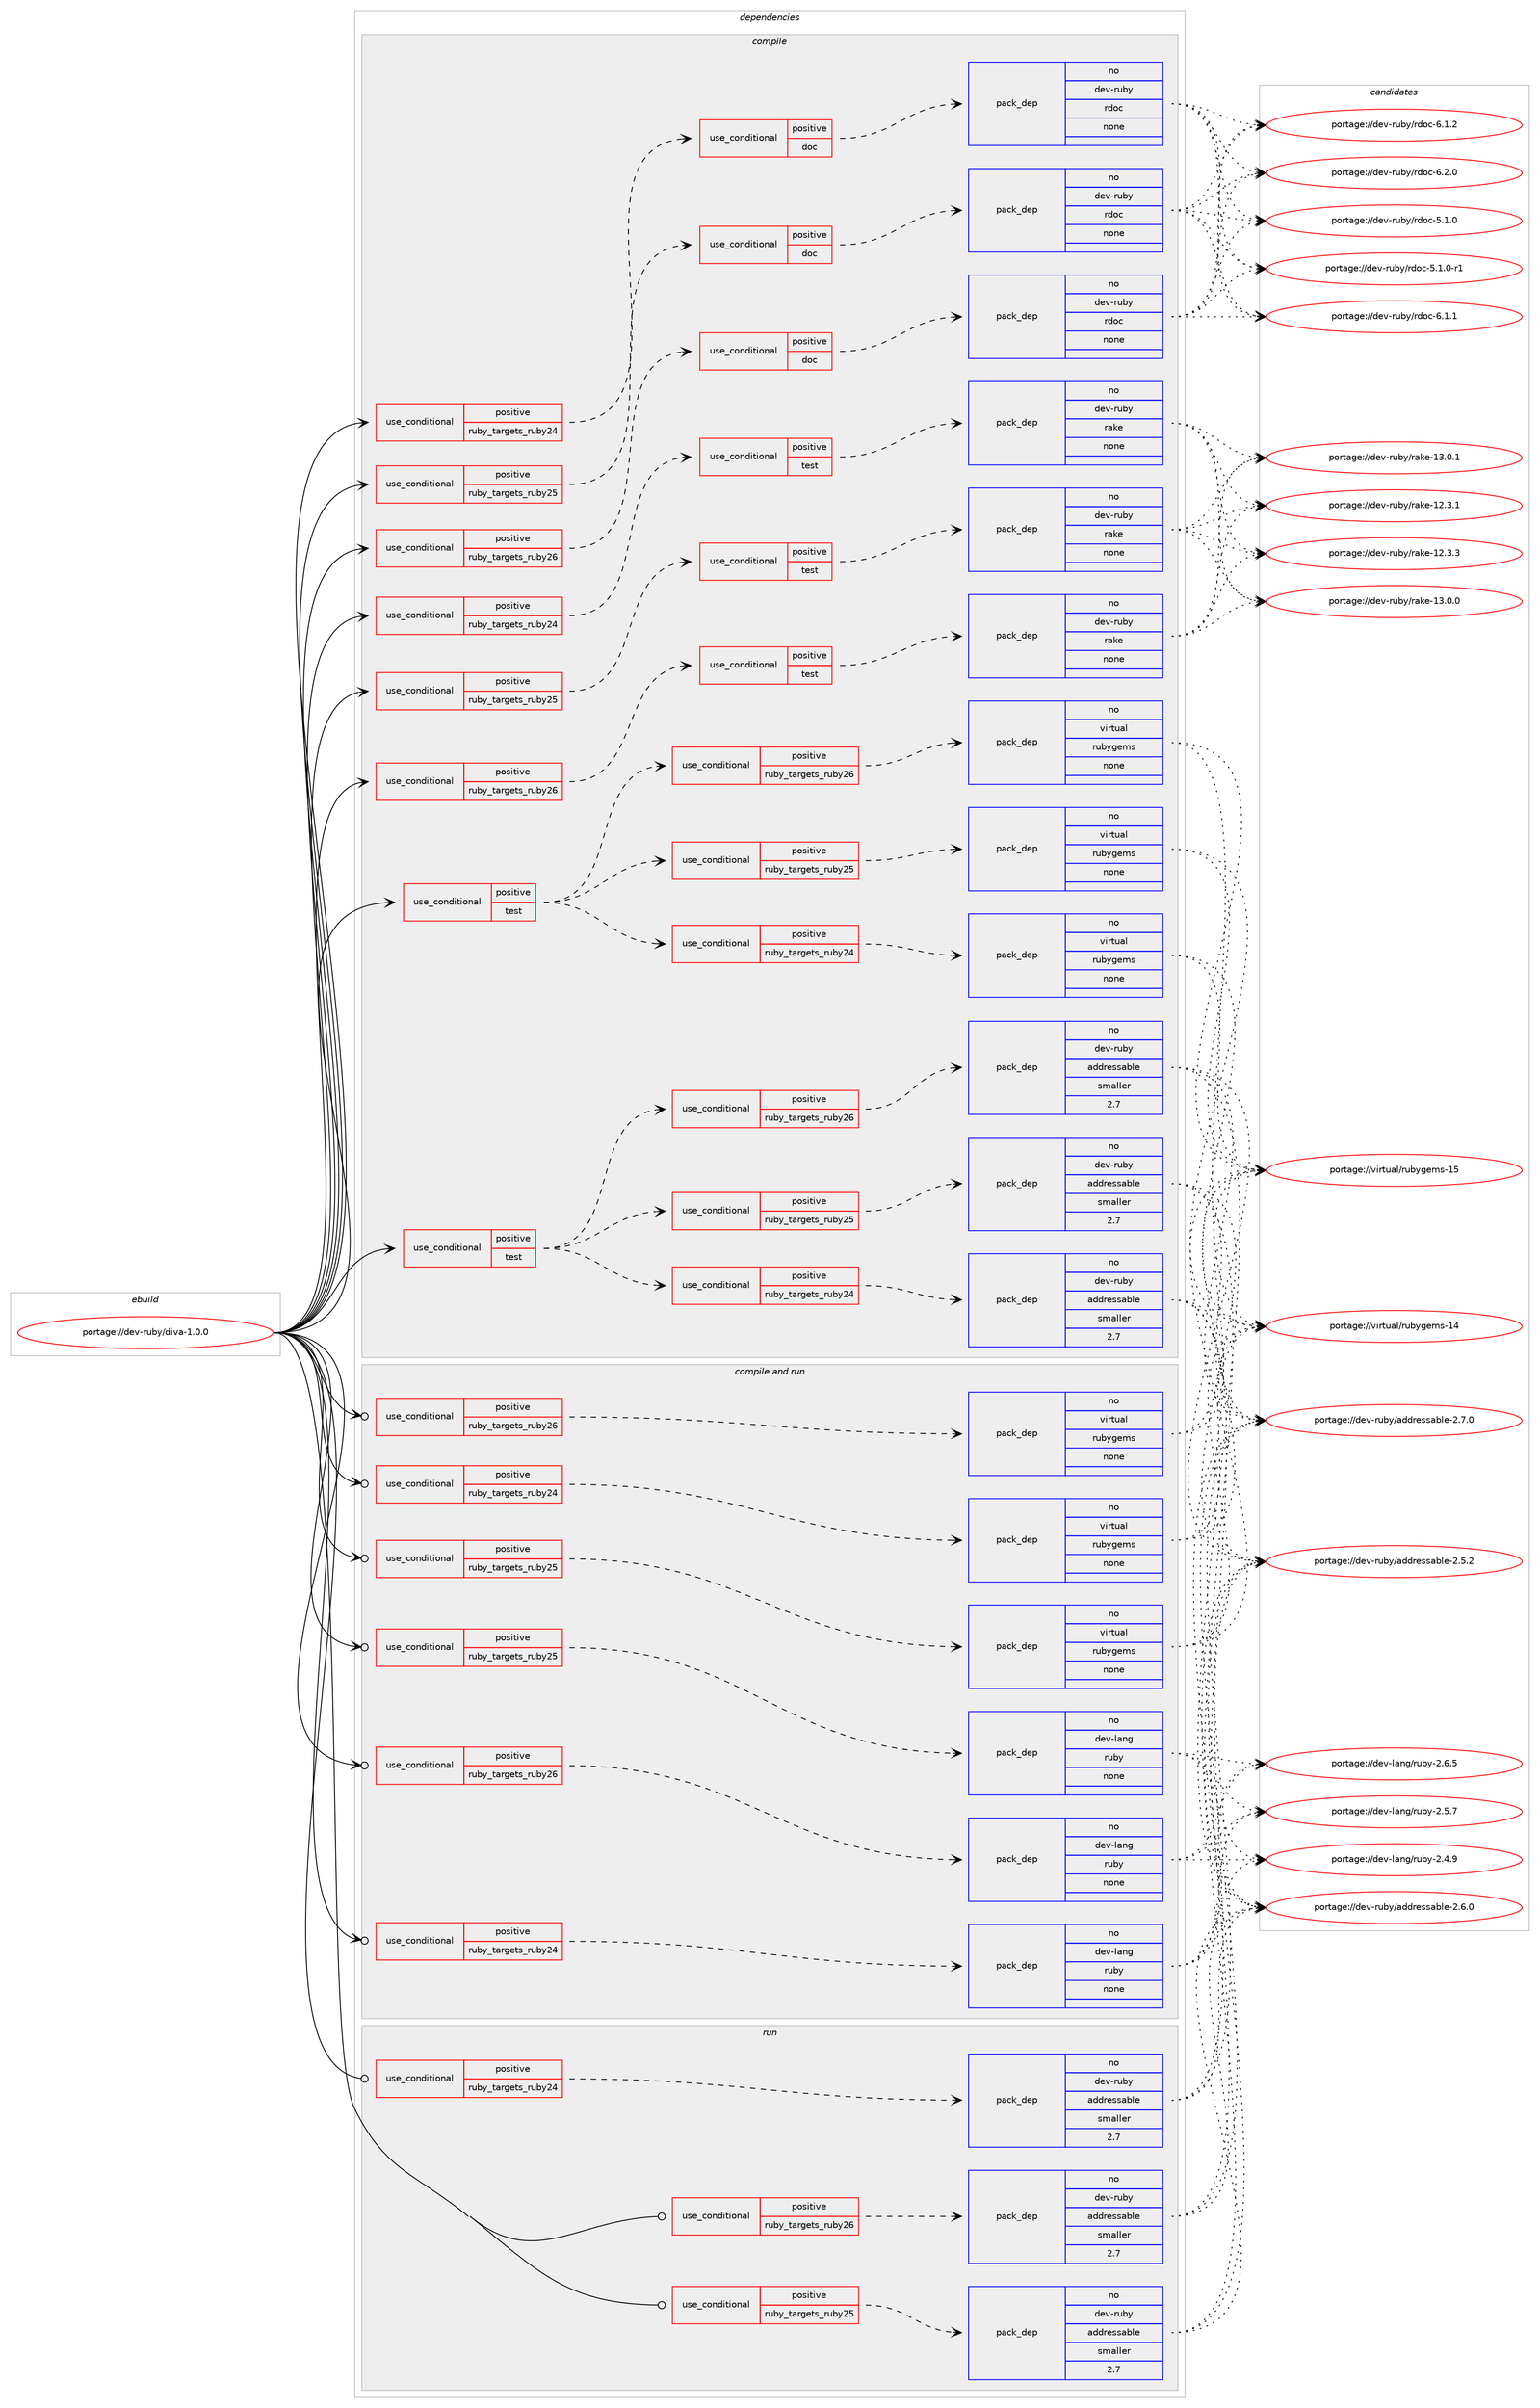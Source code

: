 digraph prolog {

# *************
# Graph options
# *************

newrank=true;
concentrate=true;
compound=true;
graph [rankdir=LR,fontname=Helvetica,fontsize=10,ranksep=1.5];#, ranksep=2.5, nodesep=0.2];
edge  [arrowhead=vee];
node  [fontname=Helvetica,fontsize=10];

# **********
# The ebuild
# **********

subgraph cluster_leftcol {
color=gray;
rank=same;
label=<<i>ebuild</i>>;
id [label="portage://dev-ruby/diva-1.0.0", color=red, width=4, href="../dev-ruby/diva-1.0.0.svg"];
}

# ****************
# The dependencies
# ****************

subgraph cluster_midcol {
color=gray;
label=<<i>dependencies</i>>;
subgraph cluster_compile {
fillcolor="#eeeeee";
style=filled;
label=<<i>compile</i>>;
subgraph cond50795 {
dependency218414 [label=<<TABLE BORDER="0" CELLBORDER="1" CELLSPACING="0" CELLPADDING="4"><TR><TD ROWSPAN="3" CELLPADDING="10">use_conditional</TD></TR><TR><TD>positive</TD></TR><TR><TD>ruby_targets_ruby24</TD></TR></TABLE>>, shape=none, color=red];
subgraph cond50796 {
dependency218415 [label=<<TABLE BORDER="0" CELLBORDER="1" CELLSPACING="0" CELLPADDING="4"><TR><TD ROWSPAN="3" CELLPADDING="10">use_conditional</TD></TR><TR><TD>positive</TD></TR><TR><TD>doc</TD></TR></TABLE>>, shape=none, color=red];
subgraph pack164138 {
dependency218416 [label=<<TABLE BORDER="0" CELLBORDER="1" CELLSPACING="0" CELLPADDING="4" WIDTH="220"><TR><TD ROWSPAN="6" CELLPADDING="30">pack_dep</TD></TR><TR><TD WIDTH="110">no</TD></TR><TR><TD>dev-ruby</TD></TR><TR><TD>rdoc</TD></TR><TR><TD>none</TD></TR><TR><TD></TD></TR></TABLE>>, shape=none, color=blue];
}
dependency218415:e -> dependency218416:w [weight=20,style="dashed",arrowhead="vee"];
}
dependency218414:e -> dependency218415:w [weight=20,style="dashed",arrowhead="vee"];
}
id:e -> dependency218414:w [weight=20,style="solid",arrowhead="vee"];
subgraph cond50797 {
dependency218417 [label=<<TABLE BORDER="0" CELLBORDER="1" CELLSPACING="0" CELLPADDING="4"><TR><TD ROWSPAN="3" CELLPADDING="10">use_conditional</TD></TR><TR><TD>positive</TD></TR><TR><TD>ruby_targets_ruby24</TD></TR></TABLE>>, shape=none, color=red];
subgraph cond50798 {
dependency218418 [label=<<TABLE BORDER="0" CELLBORDER="1" CELLSPACING="0" CELLPADDING="4"><TR><TD ROWSPAN="3" CELLPADDING="10">use_conditional</TD></TR><TR><TD>positive</TD></TR><TR><TD>test</TD></TR></TABLE>>, shape=none, color=red];
subgraph pack164139 {
dependency218419 [label=<<TABLE BORDER="0" CELLBORDER="1" CELLSPACING="0" CELLPADDING="4" WIDTH="220"><TR><TD ROWSPAN="6" CELLPADDING="30">pack_dep</TD></TR><TR><TD WIDTH="110">no</TD></TR><TR><TD>dev-ruby</TD></TR><TR><TD>rake</TD></TR><TR><TD>none</TD></TR><TR><TD></TD></TR></TABLE>>, shape=none, color=blue];
}
dependency218418:e -> dependency218419:w [weight=20,style="dashed",arrowhead="vee"];
}
dependency218417:e -> dependency218418:w [weight=20,style="dashed",arrowhead="vee"];
}
id:e -> dependency218417:w [weight=20,style="solid",arrowhead="vee"];
subgraph cond50799 {
dependency218420 [label=<<TABLE BORDER="0" CELLBORDER="1" CELLSPACING="0" CELLPADDING="4"><TR><TD ROWSPAN="3" CELLPADDING="10">use_conditional</TD></TR><TR><TD>positive</TD></TR><TR><TD>ruby_targets_ruby25</TD></TR></TABLE>>, shape=none, color=red];
subgraph cond50800 {
dependency218421 [label=<<TABLE BORDER="0" CELLBORDER="1" CELLSPACING="0" CELLPADDING="4"><TR><TD ROWSPAN="3" CELLPADDING="10">use_conditional</TD></TR><TR><TD>positive</TD></TR><TR><TD>doc</TD></TR></TABLE>>, shape=none, color=red];
subgraph pack164140 {
dependency218422 [label=<<TABLE BORDER="0" CELLBORDER="1" CELLSPACING="0" CELLPADDING="4" WIDTH="220"><TR><TD ROWSPAN="6" CELLPADDING="30">pack_dep</TD></TR><TR><TD WIDTH="110">no</TD></TR><TR><TD>dev-ruby</TD></TR><TR><TD>rdoc</TD></TR><TR><TD>none</TD></TR><TR><TD></TD></TR></TABLE>>, shape=none, color=blue];
}
dependency218421:e -> dependency218422:w [weight=20,style="dashed",arrowhead="vee"];
}
dependency218420:e -> dependency218421:w [weight=20,style="dashed",arrowhead="vee"];
}
id:e -> dependency218420:w [weight=20,style="solid",arrowhead="vee"];
subgraph cond50801 {
dependency218423 [label=<<TABLE BORDER="0" CELLBORDER="1" CELLSPACING="0" CELLPADDING="4"><TR><TD ROWSPAN="3" CELLPADDING="10">use_conditional</TD></TR><TR><TD>positive</TD></TR><TR><TD>ruby_targets_ruby25</TD></TR></TABLE>>, shape=none, color=red];
subgraph cond50802 {
dependency218424 [label=<<TABLE BORDER="0" CELLBORDER="1" CELLSPACING="0" CELLPADDING="4"><TR><TD ROWSPAN="3" CELLPADDING="10">use_conditional</TD></TR><TR><TD>positive</TD></TR><TR><TD>test</TD></TR></TABLE>>, shape=none, color=red];
subgraph pack164141 {
dependency218425 [label=<<TABLE BORDER="0" CELLBORDER="1" CELLSPACING="0" CELLPADDING="4" WIDTH="220"><TR><TD ROWSPAN="6" CELLPADDING="30">pack_dep</TD></TR><TR><TD WIDTH="110">no</TD></TR><TR><TD>dev-ruby</TD></TR><TR><TD>rake</TD></TR><TR><TD>none</TD></TR><TR><TD></TD></TR></TABLE>>, shape=none, color=blue];
}
dependency218424:e -> dependency218425:w [weight=20,style="dashed",arrowhead="vee"];
}
dependency218423:e -> dependency218424:w [weight=20,style="dashed",arrowhead="vee"];
}
id:e -> dependency218423:w [weight=20,style="solid",arrowhead="vee"];
subgraph cond50803 {
dependency218426 [label=<<TABLE BORDER="0" CELLBORDER="1" CELLSPACING="0" CELLPADDING="4"><TR><TD ROWSPAN="3" CELLPADDING="10">use_conditional</TD></TR><TR><TD>positive</TD></TR><TR><TD>ruby_targets_ruby26</TD></TR></TABLE>>, shape=none, color=red];
subgraph cond50804 {
dependency218427 [label=<<TABLE BORDER="0" CELLBORDER="1" CELLSPACING="0" CELLPADDING="4"><TR><TD ROWSPAN="3" CELLPADDING="10">use_conditional</TD></TR><TR><TD>positive</TD></TR><TR><TD>doc</TD></TR></TABLE>>, shape=none, color=red];
subgraph pack164142 {
dependency218428 [label=<<TABLE BORDER="0" CELLBORDER="1" CELLSPACING="0" CELLPADDING="4" WIDTH="220"><TR><TD ROWSPAN="6" CELLPADDING="30">pack_dep</TD></TR><TR><TD WIDTH="110">no</TD></TR><TR><TD>dev-ruby</TD></TR><TR><TD>rdoc</TD></TR><TR><TD>none</TD></TR><TR><TD></TD></TR></TABLE>>, shape=none, color=blue];
}
dependency218427:e -> dependency218428:w [weight=20,style="dashed",arrowhead="vee"];
}
dependency218426:e -> dependency218427:w [weight=20,style="dashed",arrowhead="vee"];
}
id:e -> dependency218426:w [weight=20,style="solid",arrowhead="vee"];
subgraph cond50805 {
dependency218429 [label=<<TABLE BORDER="0" CELLBORDER="1" CELLSPACING="0" CELLPADDING="4"><TR><TD ROWSPAN="3" CELLPADDING="10">use_conditional</TD></TR><TR><TD>positive</TD></TR><TR><TD>ruby_targets_ruby26</TD></TR></TABLE>>, shape=none, color=red];
subgraph cond50806 {
dependency218430 [label=<<TABLE BORDER="0" CELLBORDER="1" CELLSPACING="0" CELLPADDING="4"><TR><TD ROWSPAN="3" CELLPADDING="10">use_conditional</TD></TR><TR><TD>positive</TD></TR><TR><TD>test</TD></TR></TABLE>>, shape=none, color=red];
subgraph pack164143 {
dependency218431 [label=<<TABLE BORDER="0" CELLBORDER="1" CELLSPACING="0" CELLPADDING="4" WIDTH="220"><TR><TD ROWSPAN="6" CELLPADDING="30">pack_dep</TD></TR><TR><TD WIDTH="110">no</TD></TR><TR><TD>dev-ruby</TD></TR><TR><TD>rake</TD></TR><TR><TD>none</TD></TR><TR><TD></TD></TR></TABLE>>, shape=none, color=blue];
}
dependency218430:e -> dependency218431:w [weight=20,style="dashed",arrowhead="vee"];
}
dependency218429:e -> dependency218430:w [weight=20,style="dashed",arrowhead="vee"];
}
id:e -> dependency218429:w [weight=20,style="solid",arrowhead="vee"];
subgraph cond50807 {
dependency218432 [label=<<TABLE BORDER="0" CELLBORDER="1" CELLSPACING="0" CELLPADDING="4"><TR><TD ROWSPAN="3" CELLPADDING="10">use_conditional</TD></TR><TR><TD>positive</TD></TR><TR><TD>test</TD></TR></TABLE>>, shape=none, color=red];
subgraph cond50808 {
dependency218433 [label=<<TABLE BORDER="0" CELLBORDER="1" CELLSPACING="0" CELLPADDING="4"><TR><TD ROWSPAN="3" CELLPADDING="10">use_conditional</TD></TR><TR><TD>positive</TD></TR><TR><TD>ruby_targets_ruby24</TD></TR></TABLE>>, shape=none, color=red];
subgraph pack164144 {
dependency218434 [label=<<TABLE BORDER="0" CELLBORDER="1" CELLSPACING="0" CELLPADDING="4" WIDTH="220"><TR><TD ROWSPAN="6" CELLPADDING="30">pack_dep</TD></TR><TR><TD WIDTH="110">no</TD></TR><TR><TD>dev-ruby</TD></TR><TR><TD>addressable</TD></TR><TR><TD>smaller</TD></TR><TR><TD>2.7</TD></TR></TABLE>>, shape=none, color=blue];
}
dependency218433:e -> dependency218434:w [weight=20,style="dashed",arrowhead="vee"];
}
dependency218432:e -> dependency218433:w [weight=20,style="dashed",arrowhead="vee"];
subgraph cond50809 {
dependency218435 [label=<<TABLE BORDER="0" CELLBORDER="1" CELLSPACING="0" CELLPADDING="4"><TR><TD ROWSPAN="3" CELLPADDING="10">use_conditional</TD></TR><TR><TD>positive</TD></TR><TR><TD>ruby_targets_ruby25</TD></TR></TABLE>>, shape=none, color=red];
subgraph pack164145 {
dependency218436 [label=<<TABLE BORDER="0" CELLBORDER="1" CELLSPACING="0" CELLPADDING="4" WIDTH="220"><TR><TD ROWSPAN="6" CELLPADDING="30">pack_dep</TD></TR><TR><TD WIDTH="110">no</TD></TR><TR><TD>dev-ruby</TD></TR><TR><TD>addressable</TD></TR><TR><TD>smaller</TD></TR><TR><TD>2.7</TD></TR></TABLE>>, shape=none, color=blue];
}
dependency218435:e -> dependency218436:w [weight=20,style="dashed",arrowhead="vee"];
}
dependency218432:e -> dependency218435:w [weight=20,style="dashed",arrowhead="vee"];
subgraph cond50810 {
dependency218437 [label=<<TABLE BORDER="0" CELLBORDER="1" CELLSPACING="0" CELLPADDING="4"><TR><TD ROWSPAN="3" CELLPADDING="10">use_conditional</TD></TR><TR><TD>positive</TD></TR><TR><TD>ruby_targets_ruby26</TD></TR></TABLE>>, shape=none, color=red];
subgraph pack164146 {
dependency218438 [label=<<TABLE BORDER="0" CELLBORDER="1" CELLSPACING="0" CELLPADDING="4" WIDTH="220"><TR><TD ROWSPAN="6" CELLPADDING="30">pack_dep</TD></TR><TR><TD WIDTH="110">no</TD></TR><TR><TD>dev-ruby</TD></TR><TR><TD>addressable</TD></TR><TR><TD>smaller</TD></TR><TR><TD>2.7</TD></TR></TABLE>>, shape=none, color=blue];
}
dependency218437:e -> dependency218438:w [weight=20,style="dashed",arrowhead="vee"];
}
dependency218432:e -> dependency218437:w [weight=20,style="dashed",arrowhead="vee"];
}
id:e -> dependency218432:w [weight=20,style="solid",arrowhead="vee"];
subgraph cond50811 {
dependency218439 [label=<<TABLE BORDER="0" CELLBORDER="1" CELLSPACING="0" CELLPADDING="4"><TR><TD ROWSPAN="3" CELLPADDING="10">use_conditional</TD></TR><TR><TD>positive</TD></TR><TR><TD>test</TD></TR></TABLE>>, shape=none, color=red];
subgraph cond50812 {
dependency218440 [label=<<TABLE BORDER="0" CELLBORDER="1" CELLSPACING="0" CELLPADDING="4"><TR><TD ROWSPAN="3" CELLPADDING="10">use_conditional</TD></TR><TR><TD>positive</TD></TR><TR><TD>ruby_targets_ruby24</TD></TR></TABLE>>, shape=none, color=red];
subgraph pack164147 {
dependency218441 [label=<<TABLE BORDER="0" CELLBORDER="1" CELLSPACING="0" CELLPADDING="4" WIDTH="220"><TR><TD ROWSPAN="6" CELLPADDING="30">pack_dep</TD></TR><TR><TD WIDTH="110">no</TD></TR><TR><TD>virtual</TD></TR><TR><TD>rubygems</TD></TR><TR><TD>none</TD></TR><TR><TD></TD></TR></TABLE>>, shape=none, color=blue];
}
dependency218440:e -> dependency218441:w [weight=20,style="dashed",arrowhead="vee"];
}
dependency218439:e -> dependency218440:w [weight=20,style="dashed",arrowhead="vee"];
subgraph cond50813 {
dependency218442 [label=<<TABLE BORDER="0" CELLBORDER="1" CELLSPACING="0" CELLPADDING="4"><TR><TD ROWSPAN="3" CELLPADDING="10">use_conditional</TD></TR><TR><TD>positive</TD></TR><TR><TD>ruby_targets_ruby25</TD></TR></TABLE>>, shape=none, color=red];
subgraph pack164148 {
dependency218443 [label=<<TABLE BORDER="0" CELLBORDER="1" CELLSPACING="0" CELLPADDING="4" WIDTH="220"><TR><TD ROWSPAN="6" CELLPADDING="30">pack_dep</TD></TR><TR><TD WIDTH="110">no</TD></TR><TR><TD>virtual</TD></TR><TR><TD>rubygems</TD></TR><TR><TD>none</TD></TR><TR><TD></TD></TR></TABLE>>, shape=none, color=blue];
}
dependency218442:e -> dependency218443:w [weight=20,style="dashed",arrowhead="vee"];
}
dependency218439:e -> dependency218442:w [weight=20,style="dashed",arrowhead="vee"];
subgraph cond50814 {
dependency218444 [label=<<TABLE BORDER="0" CELLBORDER="1" CELLSPACING="0" CELLPADDING="4"><TR><TD ROWSPAN="3" CELLPADDING="10">use_conditional</TD></TR><TR><TD>positive</TD></TR><TR><TD>ruby_targets_ruby26</TD></TR></TABLE>>, shape=none, color=red];
subgraph pack164149 {
dependency218445 [label=<<TABLE BORDER="0" CELLBORDER="1" CELLSPACING="0" CELLPADDING="4" WIDTH="220"><TR><TD ROWSPAN="6" CELLPADDING="30">pack_dep</TD></TR><TR><TD WIDTH="110">no</TD></TR><TR><TD>virtual</TD></TR><TR><TD>rubygems</TD></TR><TR><TD>none</TD></TR><TR><TD></TD></TR></TABLE>>, shape=none, color=blue];
}
dependency218444:e -> dependency218445:w [weight=20,style="dashed",arrowhead="vee"];
}
dependency218439:e -> dependency218444:w [weight=20,style="dashed",arrowhead="vee"];
}
id:e -> dependency218439:w [weight=20,style="solid",arrowhead="vee"];
}
subgraph cluster_compileandrun {
fillcolor="#eeeeee";
style=filled;
label=<<i>compile and run</i>>;
subgraph cond50815 {
dependency218446 [label=<<TABLE BORDER="0" CELLBORDER="1" CELLSPACING="0" CELLPADDING="4"><TR><TD ROWSPAN="3" CELLPADDING="10">use_conditional</TD></TR><TR><TD>positive</TD></TR><TR><TD>ruby_targets_ruby24</TD></TR></TABLE>>, shape=none, color=red];
subgraph pack164150 {
dependency218447 [label=<<TABLE BORDER="0" CELLBORDER="1" CELLSPACING="0" CELLPADDING="4" WIDTH="220"><TR><TD ROWSPAN="6" CELLPADDING="30">pack_dep</TD></TR><TR><TD WIDTH="110">no</TD></TR><TR><TD>dev-lang</TD></TR><TR><TD>ruby</TD></TR><TR><TD>none</TD></TR><TR><TD></TD></TR></TABLE>>, shape=none, color=blue];
}
dependency218446:e -> dependency218447:w [weight=20,style="dashed",arrowhead="vee"];
}
id:e -> dependency218446:w [weight=20,style="solid",arrowhead="odotvee"];
subgraph cond50816 {
dependency218448 [label=<<TABLE BORDER="0" CELLBORDER="1" CELLSPACING="0" CELLPADDING="4"><TR><TD ROWSPAN="3" CELLPADDING="10">use_conditional</TD></TR><TR><TD>positive</TD></TR><TR><TD>ruby_targets_ruby24</TD></TR></TABLE>>, shape=none, color=red];
subgraph pack164151 {
dependency218449 [label=<<TABLE BORDER="0" CELLBORDER="1" CELLSPACING="0" CELLPADDING="4" WIDTH="220"><TR><TD ROWSPAN="6" CELLPADDING="30">pack_dep</TD></TR><TR><TD WIDTH="110">no</TD></TR><TR><TD>virtual</TD></TR><TR><TD>rubygems</TD></TR><TR><TD>none</TD></TR><TR><TD></TD></TR></TABLE>>, shape=none, color=blue];
}
dependency218448:e -> dependency218449:w [weight=20,style="dashed",arrowhead="vee"];
}
id:e -> dependency218448:w [weight=20,style="solid",arrowhead="odotvee"];
subgraph cond50817 {
dependency218450 [label=<<TABLE BORDER="0" CELLBORDER="1" CELLSPACING="0" CELLPADDING="4"><TR><TD ROWSPAN="3" CELLPADDING="10">use_conditional</TD></TR><TR><TD>positive</TD></TR><TR><TD>ruby_targets_ruby25</TD></TR></TABLE>>, shape=none, color=red];
subgraph pack164152 {
dependency218451 [label=<<TABLE BORDER="0" CELLBORDER="1" CELLSPACING="0" CELLPADDING="4" WIDTH="220"><TR><TD ROWSPAN="6" CELLPADDING="30">pack_dep</TD></TR><TR><TD WIDTH="110">no</TD></TR><TR><TD>dev-lang</TD></TR><TR><TD>ruby</TD></TR><TR><TD>none</TD></TR><TR><TD></TD></TR></TABLE>>, shape=none, color=blue];
}
dependency218450:e -> dependency218451:w [weight=20,style="dashed",arrowhead="vee"];
}
id:e -> dependency218450:w [weight=20,style="solid",arrowhead="odotvee"];
subgraph cond50818 {
dependency218452 [label=<<TABLE BORDER="0" CELLBORDER="1" CELLSPACING="0" CELLPADDING="4"><TR><TD ROWSPAN="3" CELLPADDING="10">use_conditional</TD></TR><TR><TD>positive</TD></TR><TR><TD>ruby_targets_ruby25</TD></TR></TABLE>>, shape=none, color=red];
subgraph pack164153 {
dependency218453 [label=<<TABLE BORDER="0" CELLBORDER="1" CELLSPACING="0" CELLPADDING="4" WIDTH="220"><TR><TD ROWSPAN="6" CELLPADDING="30">pack_dep</TD></TR><TR><TD WIDTH="110">no</TD></TR><TR><TD>virtual</TD></TR><TR><TD>rubygems</TD></TR><TR><TD>none</TD></TR><TR><TD></TD></TR></TABLE>>, shape=none, color=blue];
}
dependency218452:e -> dependency218453:w [weight=20,style="dashed",arrowhead="vee"];
}
id:e -> dependency218452:w [weight=20,style="solid",arrowhead="odotvee"];
subgraph cond50819 {
dependency218454 [label=<<TABLE BORDER="0" CELLBORDER="1" CELLSPACING="0" CELLPADDING="4"><TR><TD ROWSPAN="3" CELLPADDING="10">use_conditional</TD></TR><TR><TD>positive</TD></TR><TR><TD>ruby_targets_ruby26</TD></TR></TABLE>>, shape=none, color=red];
subgraph pack164154 {
dependency218455 [label=<<TABLE BORDER="0" CELLBORDER="1" CELLSPACING="0" CELLPADDING="4" WIDTH="220"><TR><TD ROWSPAN="6" CELLPADDING="30">pack_dep</TD></TR><TR><TD WIDTH="110">no</TD></TR><TR><TD>dev-lang</TD></TR><TR><TD>ruby</TD></TR><TR><TD>none</TD></TR><TR><TD></TD></TR></TABLE>>, shape=none, color=blue];
}
dependency218454:e -> dependency218455:w [weight=20,style="dashed",arrowhead="vee"];
}
id:e -> dependency218454:w [weight=20,style="solid",arrowhead="odotvee"];
subgraph cond50820 {
dependency218456 [label=<<TABLE BORDER="0" CELLBORDER="1" CELLSPACING="0" CELLPADDING="4"><TR><TD ROWSPAN="3" CELLPADDING="10">use_conditional</TD></TR><TR><TD>positive</TD></TR><TR><TD>ruby_targets_ruby26</TD></TR></TABLE>>, shape=none, color=red];
subgraph pack164155 {
dependency218457 [label=<<TABLE BORDER="0" CELLBORDER="1" CELLSPACING="0" CELLPADDING="4" WIDTH="220"><TR><TD ROWSPAN="6" CELLPADDING="30">pack_dep</TD></TR><TR><TD WIDTH="110">no</TD></TR><TR><TD>virtual</TD></TR><TR><TD>rubygems</TD></TR><TR><TD>none</TD></TR><TR><TD></TD></TR></TABLE>>, shape=none, color=blue];
}
dependency218456:e -> dependency218457:w [weight=20,style="dashed",arrowhead="vee"];
}
id:e -> dependency218456:w [weight=20,style="solid",arrowhead="odotvee"];
}
subgraph cluster_run {
fillcolor="#eeeeee";
style=filled;
label=<<i>run</i>>;
subgraph cond50821 {
dependency218458 [label=<<TABLE BORDER="0" CELLBORDER="1" CELLSPACING="0" CELLPADDING="4"><TR><TD ROWSPAN="3" CELLPADDING="10">use_conditional</TD></TR><TR><TD>positive</TD></TR><TR><TD>ruby_targets_ruby24</TD></TR></TABLE>>, shape=none, color=red];
subgraph pack164156 {
dependency218459 [label=<<TABLE BORDER="0" CELLBORDER="1" CELLSPACING="0" CELLPADDING="4" WIDTH="220"><TR><TD ROWSPAN="6" CELLPADDING="30">pack_dep</TD></TR><TR><TD WIDTH="110">no</TD></TR><TR><TD>dev-ruby</TD></TR><TR><TD>addressable</TD></TR><TR><TD>smaller</TD></TR><TR><TD>2.7</TD></TR></TABLE>>, shape=none, color=blue];
}
dependency218458:e -> dependency218459:w [weight=20,style="dashed",arrowhead="vee"];
}
id:e -> dependency218458:w [weight=20,style="solid",arrowhead="odot"];
subgraph cond50822 {
dependency218460 [label=<<TABLE BORDER="0" CELLBORDER="1" CELLSPACING="0" CELLPADDING="4"><TR><TD ROWSPAN="3" CELLPADDING="10">use_conditional</TD></TR><TR><TD>positive</TD></TR><TR><TD>ruby_targets_ruby25</TD></TR></TABLE>>, shape=none, color=red];
subgraph pack164157 {
dependency218461 [label=<<TABLE BORDER="0" CELLBORDER="1" CELLSPACING="0" CELLPADDING="4" WIDTH="220"><TR><TD ROWSPAN="6" CELLPADDING="30">pack_dep</TD></TR><TR><TD WIDTH="110">no</TD></TR><TR><TD>dev-ruby</TD></TR><TR><TD>addressable</TD></TR><TR><TD>smaller</TD></TR><TR><TD>2.7</TD></TR></TABLE>>, shape=none, color=blue];
}
dependency218460:e -> dependency218461:w [weight=20,style="dashed",arrowhead="vee"];
}
id:e -> dependency218460:w [weight=20,style="solid",arrowhead="odot"];
subgraph cond50823 {
dependency218462 [label=<<TABLE BORDER="0" CELLBORDER="1" CELLSPACING="0" CELLPADDING="4"><TR><TD ROWSPAN="3" CELLPADDING="10">use_conditional</TD></TR><TR><TD>positive</TD></TR><TR><TD>ruby_targets_ruby26</TD></TR></TABLE>>, shape=none, color=red];
subgraph pack164158 {
dependency218463 [label=<<TABLE BORDER="0" CELLBORDER="1" CELLSPACING="0" CELLPADDING="4" WIDTH="220"><TR><TD ROWSPAN="6" CELLPADDING="30">pack_dep</TD></TR><TR><TD WIDTH="110">no</TD></TR><TR><TD>dev-ruby</TD></TR><TR><TD>addressable</TD></TR><TR><TD>smaller</TD></TR><TR><TD>2.7</TD></TR></TABLE>>, shape=none, color=blue];
}
dependency218462:e -> dependency218463:w [weight=20,style="dashed",arrowhead="vee"];
}
id:e -> dependency218462:w [weight=20,style="solid",arrowhead="odot"];
}
}

# **************
# The candidates
# **************

subgraph cluster_choices {
rank=same;
color=gray;
label=<<i>candidates</i>>;

subgraph choice164138 {
color=black;
nodesep=1;
choiceportage10010111845114117981214711410011199455346494648 [label="portage://dev-ruby/rdoc-5.1.0", color=red, width=4,href="../dev-ruby/rdoc-5.1.0.svg"];
choiceportage100101118451141179812147114100111994553464946484511449 [label="portage://dev-ruby/rdoc-5.1.0-r1", color=red, width=4,href="../dev-ruby/rdoc-5.1.0-r1.svg"];
choiceportage10010111845114117981214711410011199455446494649 [label="portage://dev-ruby/rdoc-6.1.1", color=red, width=4,href="../dev-ruby/rdoc-6.1.1.svg"];
choiceportage10010111845114117981214711410011199455446494650 [label="portage://dev-ruby/rdoc-6.1.2", color=red, width=4,href="../dev-ruby/rdoc-6.1.2.svg"];
choiceportage10010111845114117981214711410011199455446504648 [label="portage://dev-ruby/rdoc-6.2.0", color=red, width=4,href="../dev-ruby/rdoc-6.2.0.svg"];
dependency218416:e -> choiceportage10010111845114117981214711410011199455346494648:w [style=dotted,weight="100"];
dependency218416:e -> choiceportage100101118451141179812147114100111994553464946484511449:w [style=dotted,weight="100"];
dependency218416:e -> choiceportage10010111845114117981214711410011199455446494649:w [style=dotted,weight="100"];
dependency218416:e -> choiceportage10010111845114117981214711410011199455446494650:w [style=dotted,weight="100"];
dependency218416:e -> choiceportage10010111845114117981214711410011199455446504648:w [style=dotted,weight="100"];
}
subgraph choice164139 {
color=black;
nodesep=1;
choiceportage1001011184511411798121471149710710145495046514649 [label="portage://dev-ruby/rake-12.3.1", color=red, width=4,href="../dev-ruby/rake-12.3.1.svg"];
choiceportage1001011184511411798121471149710710145495046514651 [label="portage://dev-ruby/rake-12.3.3", color=red, width=4,href="../dev-ruby/rake-12.3.3.svg"];
choiceportage1001011184511411798121471149710710145495146484648 [label="portage://dev-ruby/rake-13.0.0", color=red, width=4,href="../dev-ruby/rake-13.0.0.svg"];
choiceportage1001011184511411798121471149710710145495146484649 [label="portage://dev-ruby/rake-13.0.1", color=red, width=4,href="../dev-ruby/rake-13.0.1.svg"];
dependency218419:e -> choiceportage1001011184511411798121471149710710145495046514649:w [style=dotted,weight="100"];
dependency218419:e -> choiceportage1001011184511411798121471149710710145495046514651:w [style=dotted,weight="100"];
dependency218419:e -> choiceportage1001011184511411798121471149710710145495146484648:w [style=dotted,weight="100"];
dependency218419:e -> choiceportage1001011184511411798121471149710710145495146484649:w [style=dotted,weight="100"];
}
subgraph choice164140 {
color=black;
nodesep=1;
choiceportage10010111845114117981214711410011199455346494648 [label="portage://dev-ruby/rdoc-5.1.0", color=red, width=4,href="../dev-ruby/rdoc-5.1.0.svg"];
choiceportage100101118451141179812147114100111994553464946484511449 [label="portage://dev-ruby/rdoc-5.1.0-r1", color=red, width=4,href="../dev-ruby/rdoc-5.1.0-r1.svg"];
choiceportage10010111845114117981214711410011199455446494649 [label="portage://dev-ruby/rdoc-6.1.1", color=red, width=4,href="../dev-ruby/rdoc-6.1.1.svg"];
choiceportage10010111845114117981214711410011199455446494650 [label="portage://dev-ruby/rdoc-6.1.2", color=red, width=4,href="../dev-ruby/rdoc-6.1.2.svg"];
choiceportage10010111845114117981214711410011199455446504648 [label="portage://dev-ruby/rdoc-6.2.0", color=red, width=4,href="../dev-ruby/rdoc-6.2.0.svg"];
dependency218422:e -> choiceportage10010111845114117981214711410011199455346494648:w [style=dotted,weight="100"];
dependency218422:e -> choiceportage100101118451141179812147114100111994553464946484511449:w [style=dotted,weight="100"];
dependency218422:e -> choiceportage10010111845114117981214711410011199455446494649:w [style=dotted,weight="100"];
dependency218422:e -> choiceportage10010111845114117981214711410011199455446494650:w [style=dotted,weight="100"];
dependency218422:e -> choiceportage10010111845114117981214711410011199455446504648:w [style=dotted,weight="100"];
}
subgraph choice164141 {
color=black;
nodesep=1;
choiceportage1001011184511411798121471149710710145495046514649 [label="portage://dev-ruby/rake-12.3.1", color=red, width=4,href="../dev-ruby/rake-12.3.1.svg"];
choiceportage1001011184511411798121471149710710145495046514651 [label="portage://dev-ruby/rake-12.3.3", color=red, width=4,href="../dev-ruby/rake-12.3.3.svg"];
choiceportage1001011184511411798121471149710710145495146484648 [label="portage://dev-ruby/rake-13.0.0", color=red, width=4,href="../dev-ruby/rake-13.0.0.svg"];
choiceportage1001011184511411798121471149710710145495146484649 [label="portage://dev-ruby/rake-13.0.1", color=red, width=4,href="../dev-ruby/rake-13.0.1.svg"];
dependency218425:e -> choiceportage1001011184511411798121471149710710145495046514649:w [style=dotted,weight="100"];
dependency218425:e -> choiceportage1001011184511411798121471149710710145495046514651:w [style=dotted,weight="100"];
dependency218425:e -> choiceportage1001011184511411798121471149710710145495146484648:w [style=dotted,weight="100"];
dependency218425:e -> choiceportage1001011184511411798121471149710710145495146484649:w [style=dotted,weight="100"];
}
subgraph choice164142 {
color=black;
nodesep=1;
choiceportage10010111845114117981214711410011199455346494648 [label="portage://dev-ruby/rdoc-5.1.0", color=red, width=4,href="../dev-ruby/rdoc-5.1.0.svg"];
choiceportage100101118451141179812147114100111994553464946484511449 [label="portage://dev-ruby/rdoc-5.1.0-r1", color=red, width=4,href="../dev-ruby/rdoc-5.1.0-r1.svg"];
choiceportage10010111845114117981214711410011199455446494649 [label="portage://dev-ruby/rdoc-6.1.1", color=red, width=4,href="../dev-ruby/rdoc-6.1.1.svg"];
choiceportage10010111845114117981214711410011199455446494650 [label="portage://dev-ruby/rdoc-6.1.2", color=red, width=4,href="../dev-ruby/rdoc-6.1.2.svg"];
choiceportage10010111845114117981214711410011199455446504648 [label="portage://dev-ruby/rdoc-6.2.0", color=red, width=4,href="../dev-ruby/rdoc-6.2.0.svg"];
dependency218428:e -> choiceportage10010111845114117981214711410011199455346494648:w [style=dotted,weight="100"];
dependency218428:e -> choiceportage100101118451141179812147114100111994553464946484511449:w [style=dotted,weight="100"];
dependency218428:e -> choiceportage10010111845114117981214711410011199455446494649:w [style=dotted,weight="100"];
dependency218428:e -> choiceportage10010111845114117981214711410011199455446494650:w [style=dotted,weight="100"];
dependency218428:e -> choiceportage10010111845114117981214711410011199455446504648:w [style=dotted,weight="100"];
}
subgraph choice164143 {
color=black;
nodesep=1;
choiceportage1001011184511411798121471149710710145495046514649 [label="portage://dev-ruby/rake-12.3.1", color=red, width=4,href="../dev-ruby/rake-12.3.1.svg"];
choiceportage1001011184511411798121471149710710145495046514651 [label="portage://dev-ruby/rake-12.3.3", color=red, width=4,href="../dev-ruby/rake-12.3.3.svg"];
choiceportage1001011184511411798121471149710710145495146484648 [label="portage://dev-ruby/rake-13.0.0", color=red, width=4,href="../dev-ruby/rake-13.0.0.svg"];
choiceportage1001011184511411798121471149710710145495146484649 [label="portage://dev-ruby/rake-13.0.1", color=red, width=4,href="../dev-ruby/rake-13.0.1.svg"];
dependency218431:e -> choiceportage1001011184511411798121471149710710145495046514649:w [style=dotted,weight="100"];
dependency218431:e -> choiceportage1001011184511411798121471149710710145495046514651:w [style=dotted,weight="100"];
dependency218431:e -> choiceportage1001011184511411798121471149710710145495146484648:w [style=dotted,weight="100"];
dependency218431:e -> choiceportage1001011184511411798121471149710710145495146484649:w [style=dotted,weight="100"];
}
subgraph choice164144 {
color=black;
nodesep=1;
choiceportage100101118451141179812147971001001141011151159798108101455046534650 [label="portage://dev-ruby/addressable-2.5.2", color=red, width=4,href="../dev-ruby/addressable-2.5.2.svg"];
choiceportage100101118451141179812147971001001141011151159798108101455046544648 [label="portage://dev-ruby/addressable-2.6.0", color=red, width=4,href="../dev-ruby/addressable-2.6.0.svg"];
choiceportage100101118451141179812147971001001141011151159798108101455046554648 [label="portage://dev-ruby/addressable-2.7.0", color=red, width=4,href="../dev-ruby/addressable-2.7.0.svg"];
dependency218434:e -> choiceportage100101118451141179812147971001001141011151159798108101455046534650:w [style=dotted,weight="100"];
dependency218434:e -> choiceportage100101118451141179812147971001001141011151159798108101455046544648:w [style=dotted,weight="100"];
dependency218434:e -> choiceportage100101118451141179812147971001001141011151159798108101455046554648:w [style=dotted,weight="100"];
}
subgraph choice164145 {
color=black;
nodesep=1;
choiceportage100101118451141179812147971001001141011151159798108101455046534650 [label="portage://dev-ruby/addressable-2.5.2", color=red, width=4,href="../dev-ruby/addressable-2.5.2.svg"];
choiceportage100101118451141179812147971001001141011151159798108101455046544648 [label="portage://dev-ruby/addressable-2.6.0", color=red, width=4,href="../dev-ruby/addressable-2.6.0.svg"];
choiceportage100101118451141179812147971001001141011151159798108101455046554648 [label="portage://dev-ruby/addressable-2.7.0", color=red, width=4,href="../dev-ruby/addressable-2.7.0.svg"];
dependency218436:e -> choiceportage100101118451141179812147971001001141011151159798108101455046534650:w [style=dotted,weight="100"];
dependency218436:e -> choiceportage100101118451141179812147971001001141011151159798108101455046544648:w [style=dotted,weight="100"];
dependency218436:e -> choiceportage100101118451141179812147971001001141011151159798108101455046554648:w [style=dotted,weight="100"];
}
subgraph choice164146 {
color=black;
nodesep=1;
choiceportage100101118451141179812147971001001141011151159798108101455046534650 [label="portage://dev-ruby/addressable-2.5.2", color=red, width=4,href="../dev-ruby/addressable-2.5.2.svg"];
choiceportage100101118451141179812147971001001141011151159798108101455046544648 [label="portage://dev-ruby/addressable-2.6.0", color=red, width=4,href="../dev-ruby/addressable-2.6.0.svg"];
choiceportage100101118451141179812147971001001141011151159798108101455046554648 [label="portage://dev-ruby/addressable-2.7.0", color=red, width=4,href="../dev-ruby/addressable-2.7.0.svg"];
dependency218438:e -> choiceportage100101118451141179812147971001001141011151159798108101455046534650:w [style=dotted,weight="100"];
dependency218438:e -> choiceportage100101118451141179812147971001001141011151159798108101455046544648:w [style=dotted,weight="100"];
dependency218438:e -> choiceportage100101118451141179812147971001001141011151159798108101455046554648:w [style=dotted,weight="100"];
}
subgraph choice164147 {
color=black;
nodesep=1;
choiceportage118105114116117971084711411798121103101109115454952 [label="portage://virtual/rubygems-14", color=red, width=4,href="../virtual/rubygems-14.svg"];
choiceportage118105114116117971084711411798121103101109115454953 [label="portage://virtual/rubygems-15", color=red, width=4,href="../virtual/rubygems-15.svg"];
dependency218441:e -> choiceportage118105114116117971084711411798121103101109115454952:w [style=dotted,weight="100"];
dependency218441:e -> choiceportage118105114116117971084711411798121103101109115454953:w [style=dotted,weight="100"];
}
subgraph choice164148 {
color=black;
nodesep=1;
choiceportage118105114116117971084711411798121103101109115454952 [label="portage://virtual/rubygems-14", color=red, width=4,href="../virtual/rubygems-14.svg"];
choiceportage118105114116117971084711411798121103101109115454953 [label="portage://virtual/rubygems-15", color=red, width=4,href="../virtual/rubygems-15.svg"];
dependency218443:e -> choiceportage118105114116117971084711411798121103101109115454952:w [style=dotted,weight="100"];
dependency218443:e -> choiceportage118105114116117971084711411798121103101109115454953:w [style=dotted,weight="100"];
}
subgraph choice164149 {
color=black;
nodesep=1;
choiceportage118105114116117971084711411798121103101109115454952 [label="portage://virtual/rubygems-14", color=red, width=4,href="../virtual/rubygems-14.svg"];
choiceportage118105114116117971084711411798121103101109115454953 [label="portage://virtual/rubygems-15", color=red, width=4,href="../virtual/rubygems-15.svg"];
dependency218445:e -> choiceportage118105114116117971084711411798121103101109115454952:w [style=dotted,weight="100"];
dependency218445:e -> choiceportage118105114116117971084711411798121103101109115454953:w [style=dotted,weight="100"];
}
subgraph choice164150 {
color=black;
nodesep=1;
choiceportage10010111845108971101034711411798121455046524657 [label="portage://dev-lang/ruby-2.4.9", color=red, width=4,href="../dev-lang/ruby-2.4.9.svg"];
choiceportage10010111845108971101034711411798121455046534655 [label="portage://dev-lang/ruby-2.5.7", color=red, width=4,href="../dev-lang/ruby-2.5.7.svg"];
choiceportage10010111845108971101034711411798121455046544653 [label="portage://dev-lang/ruby-2.6.5", color=red, width=4,href="../dev-lang/ruby-2.6.5.svg"];
dependency218447:e -> choiceportage10010111845108971101034711411798121455046524657:w [style=dotted,weight="100"];
dependency218447:e -> choiceportage10010111845108971101034711411798121455046534655:w [style=dotted,weight="100"];
dependency218447:e -> choiceportage10010111845108971101034711411798121455046544653:w [style=dotted,weight="100"];
}
subgraph choice164151 {
color=black;
nodesep=1;
choiceportage118105114116117971084711411798121103101109115454952 [label="portage://virtual/rubygems-14", color=red, width=4,href="../virtual/rubygems-14.svg"];
choiceportage118105114116117971084711411798121103101109115454953 [label="portage://virtual/rubygems-15", color=red, width=4,href="../virtual/rubygems-15.svg"];
dependency218449:e -> choiceportage118105114116117971084711411798121103101109115454952:w [style=dotted,weight="100"];
dependency218449:e -> choiceportage118105114116117971084711411798121103101109115454953:w [style=dotted,weight="100"];
}
subgraph choice164152 {
color=black;
nodesep=1;
choiceportage10010111845108971101034711411798121455046524657 [label="portage://dev-lang/ruby-2.4.9", color=red, width=4,href="../dev-lang/ruby-2.4.9.svg"];
choiceportage10010111845108971101034711411798121455046534655 [label="portage://dev-lang/ruby-2.5.7", color=red, width=4,href="../dev-lang/ruby-2.5.7.svg"];
choiceportage10010111845108971101034711411798121455046544653 [label="portage://dev-lang/ruby-2.6.5", color=red, width=4,href="../dev-lang/ruby-2.6.5.svg"];
dependency218451:e -> choiceportage10010111845108971101034711411798121455046524657:w [style=dotted,weight="100"];
dependency218451:e -> choiceportage10010111845108971101034711411798121455046534655:w [style=dotted,weight="100"];
dependency218451:e -> choiceportage10010111845108971101034711411798121455046544653:w [style=dotted,weight="100"];
}
subgraph choice164153 {
color=black;
nodesep=1;
choiceportage118105114116117971084711411798121103101109115454952 [label="portage://virtual/rubygems-14", color=red, width=4,href="../virtual/rubygems-14.svg"];
choiceportage118105114116117971084711411798121103101109115454953 [label="portage://virtual/rubygems-15", color=red, width=4,href="../virtual/rubygems-15.svg"];
dependency218453:e -> choiceportage118105114116117971084711411798121103101109115454952:w [style=dotted,weight="100"];
dependency218453:e -> choiceportage118105114116117971084711411798121103101109115454953:w [style=dotted,weight="100"];
}
subgraph choice164154 {
color=black;
nodesep=1;
choiceportage10010111845108971101034711411798121455046524657 [label="portage://dev-lang/ruby-2.4.9", color=red, width=4,href="../dev-lang/ruby-2.4.9.svg"];
choiceportage10010111845108971101034711411798121455046534655 [label="portage://dev-lang/ruby-2.5.7", color=red, width=4,href="../dev-lang/ruby-2.5.7.svg"];
choiceportage10010111845108971101034711411798121455046544653 [label="portage://dev-lang/ruby-2.6.5", color=red, width=4,href="../dev-lang/ruby-2.6.5.svg"];
dependency218455:e -> choiceportage10010111845108971101034711411798121455046524657:w [style=dotted,weight="100"];
dependency218455:e -> choiceportage10010111845108971101034711411798121455046534655:w [style=dotted,weight="100"];
dependency218455:e -> choiceportage10010111845108971101034711411798121455046544653:w [style=dotted,weight="100"];
}
subgraph choice164155 {
color=black;
nodesep=1;
choiceportage118105114116117971084711411798121103101109115454952 [label="portage://virtual/rubygems-14", color=red, width=4,href="../virtual/rubygems-14.svg"];
choiceportage118105114116117971084711411798121103101109115454953 [label="portage://virtual/rubygems-15", color=red, width=4,href="../virtual/rubygems-15.svg"];
dependency218457:e -> choiceportage118105114116117971084711411798121103101109115454952:w [style=dotted,weight="100"];
dependency218457:e -> choiceportage118105114116117971084711411798121103101109115454953:w [style=dotted,weight="100"];
}
subgraph choice164156 {
color=black;
nodesep=1;
choiceportage100101118451141179812147971001001141011151159798108101455046534650 [label="portage://dev-ruby/addressable-2.5.2", color=red, width=4,href="../dev-ruby/addressable-2.5.2.svg"];
choiceportage100101118451141179812147971001001141011151159798108101455046544648 [label="portage://dev-ruby/addressable-2.6.0", color=red, width=4,href="../dev-ruby/addressable-2.6.0.svg"];
choiceportage100101118451141179812147971001001141011151159798108101455046554648 [label="portage://dev-ruby/addressable-2.7.0", color=red, width=4,href="../dev-ruby/addressable-2.7.0.svg"];
dependency218459:e -> choiceportage100101118451141179812147971001001141011151159798108101455046534650:w [style=dotted,weight="100"];
dependency218459:e -> choiceportage100101118451141179812147971001001141011151159798108101455046544648:w [style=dotted,weight="100"];
dependency218459:e -> choiceportage100101118451141179812147971001001141011151159798108101455046554648:w [style=dotted,weight="100"];
}
subgraph choice164157 {
color=black;
nodesep=1;
choiceportage100101118451141179812147971001001141011151159798108101455046534650 [label="portage://dev-ruby/addressable-2.5.2", color=red, width=4,href="../dev-ruby/addressable-2.5.2.svg"];
choiceportage100101118451141179812147971001001141011151159798108101455046544648 [label="portage://dev-ruby/addressable-2.6.0", color=red, width=4,href="../dev-ruby/addressable-2.6.0.svg"];
choiceportage100101118451141179812147971001001141011151159798108101455046554648 [label="portage://dev-ruby/addressable-2.7.0", color=red, width=4,href="../dev-ruby/addressable-2.7.0.svg"];
dependency218461:e -> choiceportage100101118451141179812147971001001141011151159798108101455046534650:w [style=dotted,weight="100"];
dependency218461:e -> choiceportage100101118451141179812147971001001141011151159798108101455046544648:w [style=dotted,weight="100"];
dependency218461:e -> choiceportage100101118451141179812147971001001141011151159798108101455046554648:w [style=dotted,weight="100"];
}
subgraph choice164158 {
color=black;
nodesep=1;
choiceportage100101118451141179812147971001001141011151159798108101455046534650 [label="portage://dev-ruby/addressable-2.5.2", color=red, width=4,href="../dev-ruby/addressable-2.5.2.svg"];
choiceportage100101118451141179812147971001001141011151159798108101455046544648 [label="portage://dev-ruby/addressable-2.6.0", color=red, width=4,href="../dev-ruby/addressable-2.6.0.svg"];
choiceportage100101118451141179812147971001001141011151159798108101455046554648 [label="portage://dev-ruby/addressable-2.7.0", color=red, width=4,href="../dev-ruby/addressable-2.7.0.svg"];
dependency218463:e -> choiceportage100101118451141179812147971001001141011151159798108101455046534650:w [style=dotted,weight="100"];
dependency218463:e -> choiceportage100101118451141179812147971001001141011151159798108101455046544648:w [style=dotted,weight="100"];
dependency218463:e -> choiceportage100101118451141179812147971001001141011151159798108101455046554648:w [style=dotted,weight="100"];
}
}

}
